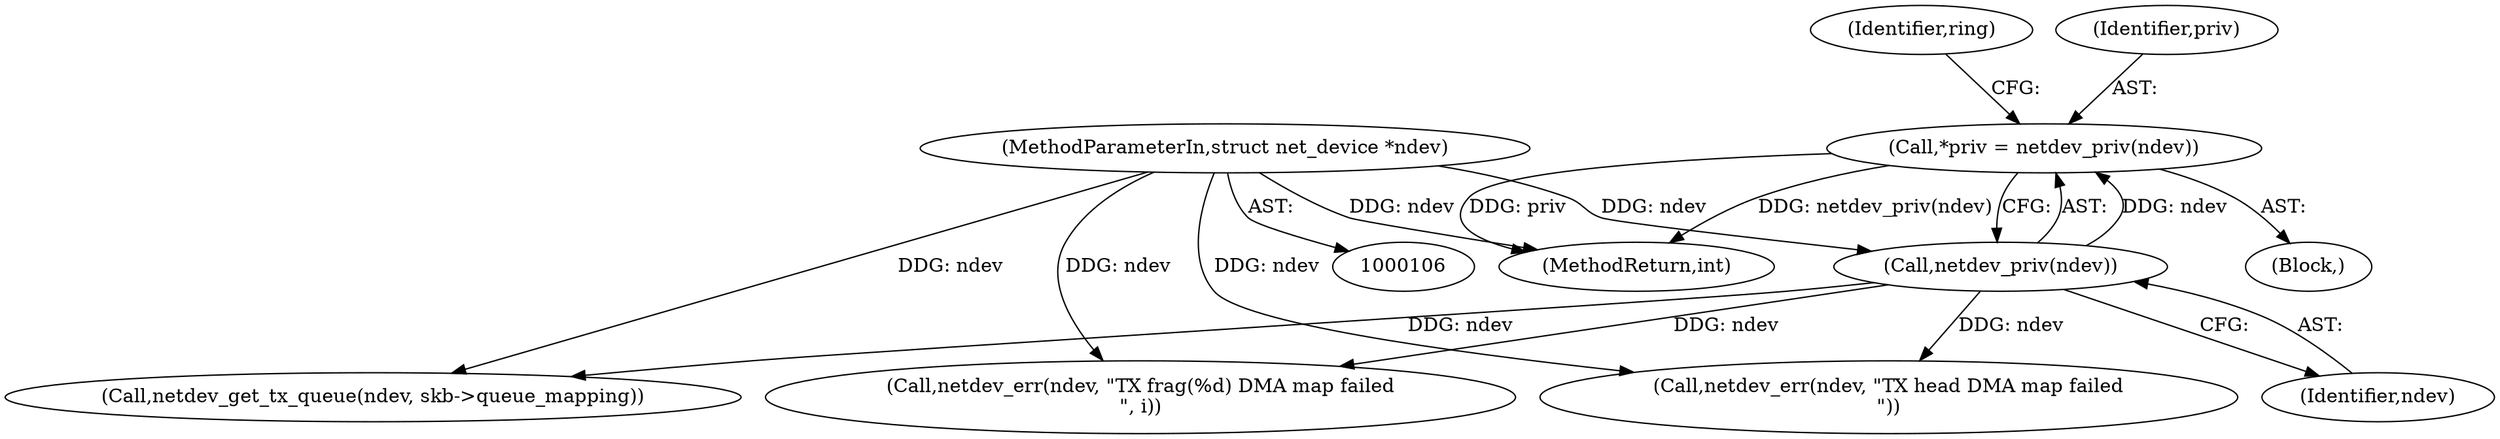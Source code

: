 digraph "0_linux_27463ad99f738ed93c7c8b3e2e5bc8c4853a2ff2_0@pointer" {
"1000112" [label="(Call,*priv = netdev_priv(ndev))"];
"1000114" [label="(Call,netdev_priv(ndev))"];
"1000107" [label="(MethodParameterIn,struct net_device *ndev)"];
"1000114" [label="(Call,netdev_priv(ndev))"];
"1000112" [label="(Call,*priv = netdev_priv(ndev))"];
"1000107" [label="(MethodParameterIn,struct net_device *ndev)"];
"1000118" [label="(Identifier,ring)"];
"1000409" [label="(MethodReturn,int)"];
"1000115" [label="(Identifier,ndev)"];
"1000113" [label="(Identifier,priv)"];
"1000195" [label="(Call,netdev_err(ndev, \"TX head DMA map failed\n\"))"];
"1000291" [label="(Call,netdev_get_tx_queue(ndev, skb->queue_mapping))"];
"1000259" [label="(Call,netdev_err(ndev, \"TX frag(%d) DMA map failed\n\", i))"];
"1000110" [label="(Block,)"];
"1000112" -> "1000110"  [label="AST: "];
"1000112" -> "1000114"  [label="CFG: "];
"1000113" -> "1000112"  [label="AST: "];
"1000114" -> "1000112"  [label="AST: "];
"1000118" -> "1000112"  [label="CFG: "];
"1000112" -> "1000409"  [label="DDG: netdev_priv(ndev)"];
"1000112" -> "1000409"  [label="DDG: priv"];
"1000114" -> "1000112"  [label="DDG: ndev"];
"1000114" -> "1000115"  [label="CFG: "];
"1000115" -> "1000114"  [label="AST: "];
"1000107" -> "1000114"  [label="DDG: ndev"];
"1000114" -> "1000195"  [label="DDG: ndev"];
"1000114" -> "1000259"  [label="DDG: ndev"];
"1000114" -> "1000291"  [label="DDG: ndev"];
"1000107" -> "1000106"  [label="AST: "];
"1000107" -> "1000409"  [label="DDG: ndev"];
"1000107" -> "1000195"  [label="DDG: ndev"];
"1000107" -> "1000259"  [label="DDG: ndev"];
"1000107" -> "1000291"  [label="DDG: ndev"];
}
